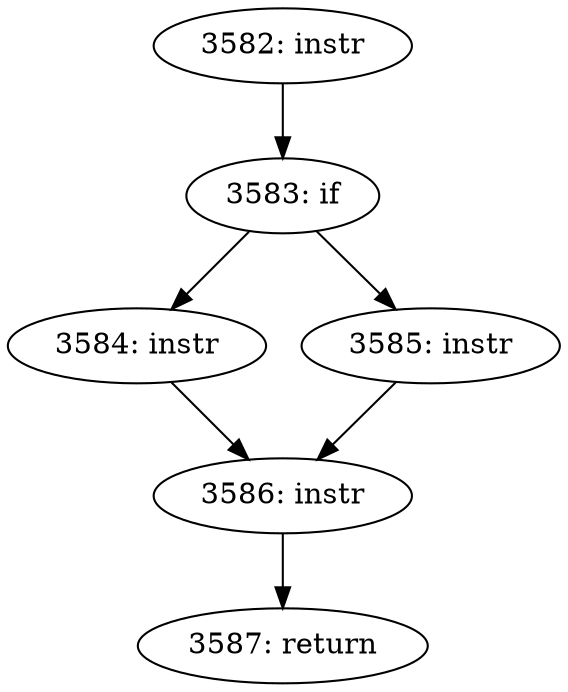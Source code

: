 digraph CFG_tcp_moderate_cwnd {
3582 [label="3582: instr"]
	3582 -> 3583
3583 [label="3583: if"]
	3583 -> 3584
	3583 -> 3585
3584 [label="3584: instr"]
	3584 -> 3586
3585 [label="3585: instr"]
	3585 -> 3586
3586 [label="3586: instr"]
	3586 -> 3587
3587 [label="3587: return"]
	
}
